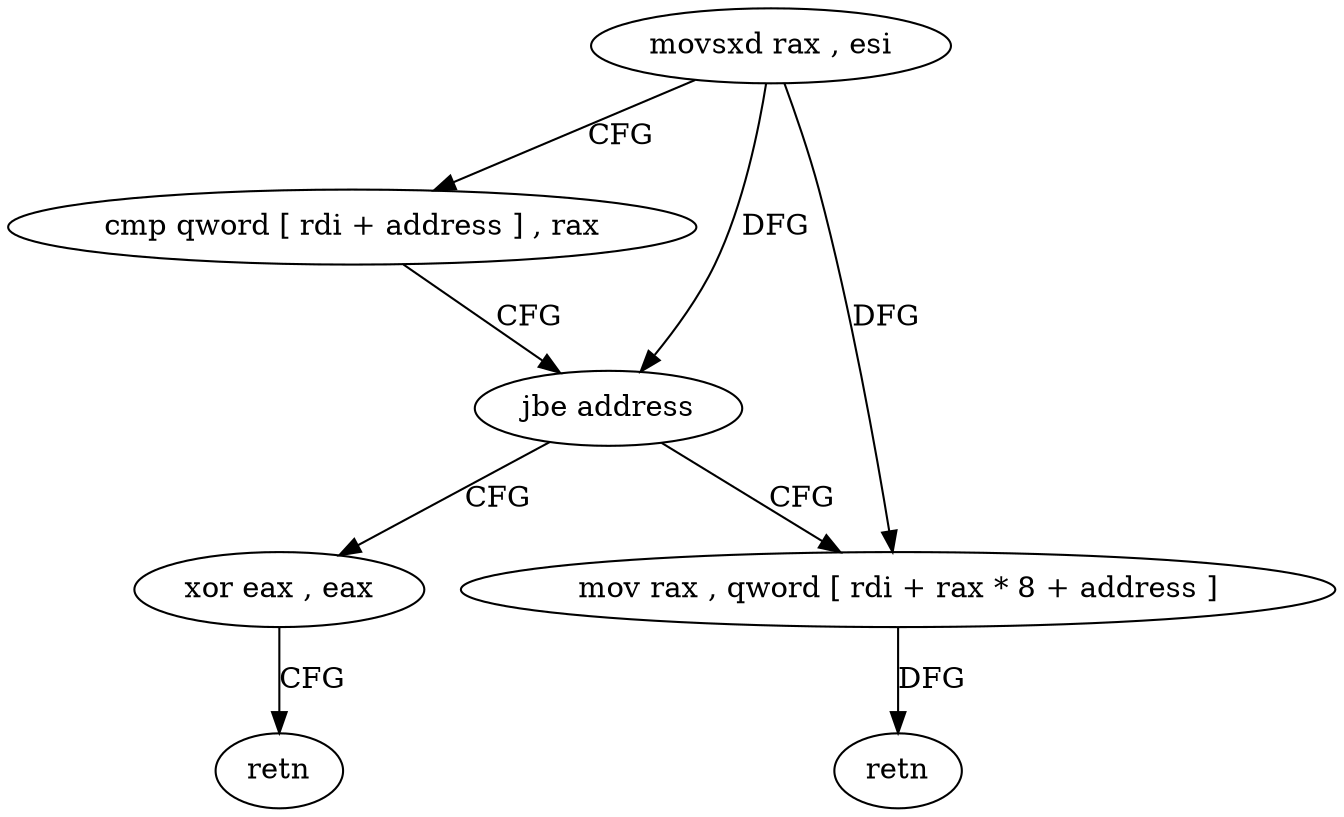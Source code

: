 digraph "func" {
"117296" [label = "movsxd rax , esi" ]
"117299" [label = "cmp qword [ rdi + address ] , rax" ]
"117303" [label = "jbe address" ]
"117311" [label = "xor eax , eax" ]
"117305" [label = "mov rax , qword [ rdi + rax * 8 + address ]" ]
"117313" [label = "retn" ]
"117310" [label = "retn" ]
"117296" -> "117299" [ label = "CFG" ]
"117296" -> "117303" [ label = "DFG" ]
"117296" -> "117305" [ label = "DFG" ]
"117299" -> "117303" [ label = "CFG" ]
"117303" -> "117311" [ label = "CFG" ]
"117303" -> "117305" [ label = "CFG" ]
"117311" -> "117313" [ label = "CFG" ]
"117305" -> "117310" [ label = "DFG" ]
}
